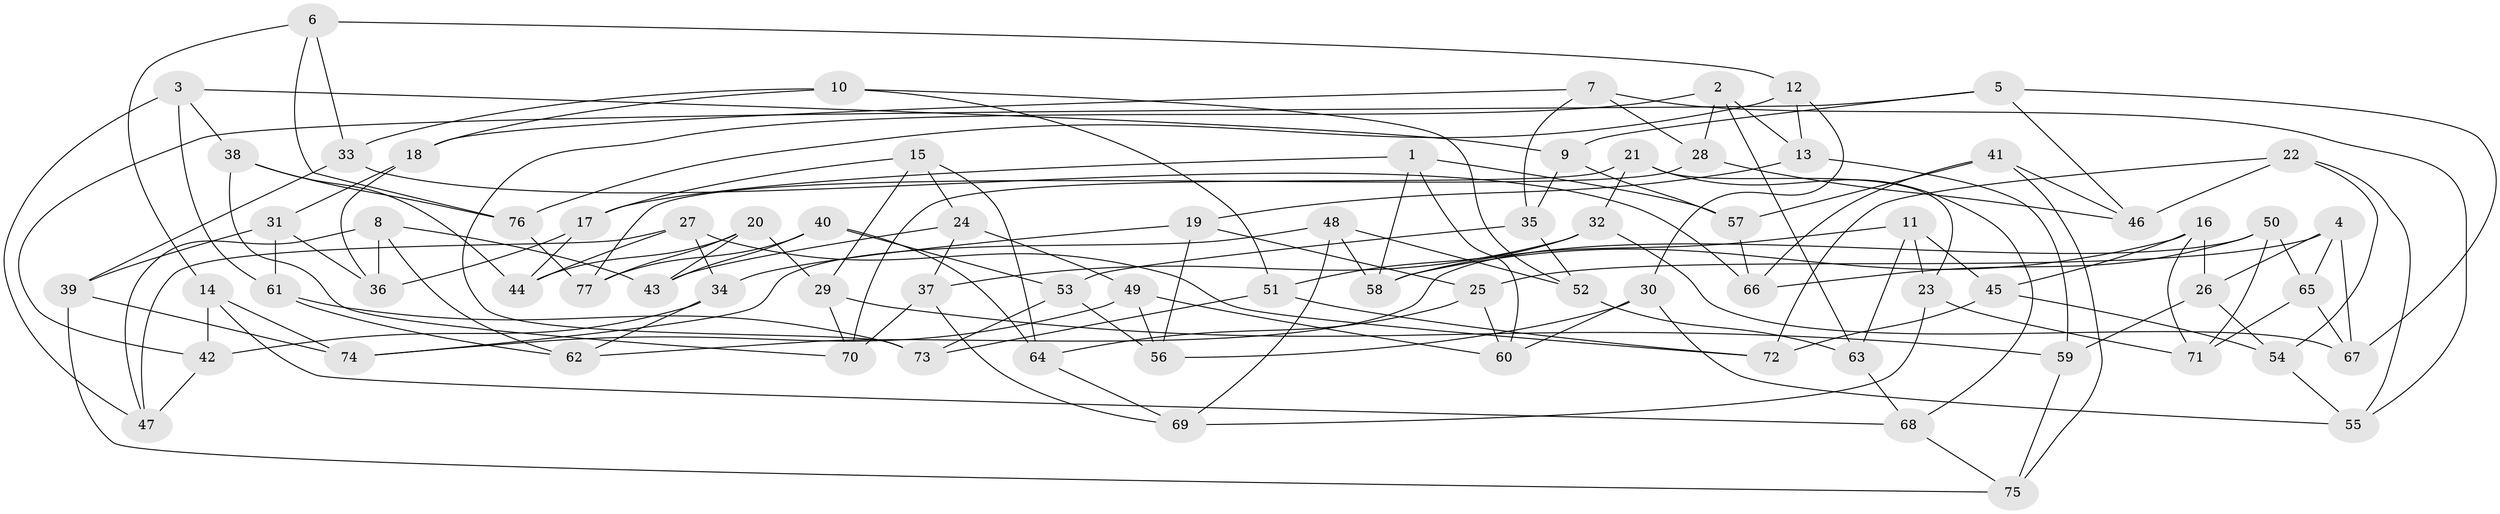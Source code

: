 // coarse degree distribution, {10: 0.037037037037037035, 4: 0.7962962962962963, 7: 0.018518518518518517, 8: 0.05555555555555555, 3: 0.09259259259259259}
// Generated by graph-tools (version 1.1) at 2025/53/03/04/25 22:53:38]
// undirected, 77 vertices, 154 edges
graph export_dot {
  node [color=gray90,style=filled];
  1;
  2;
  3;
  4;
  5;
  6;
  7;
  8;
  9;
  10;
  11;
  12;
  13;
  14;
  15;
  16;
  17;
  18;
  19;
  20;
  21;
  22;
  23;
  24;
  25;
  26;
  27;
  28;
  29;
  30;
  31;
  32;
  33;
  34;
  35;
  36;
  37;
  38;
  39;
  40;
  41;
  42;
  43;
  44;
  45;
  46;
  47;
  48;
  49;
  50;
  51;
  52;
  53;
  54;
  55;
  56;
  57;
  58;
  59;
  60;
  61;
  62;
  63;
  64;
  65;
  66;
  67;
  68;
  69;
  70;
  71;
  72;
  73;
  74;
  75;
  76;
  77;
  1 -- 60;
  1 -- 58;
  1 -- 57;
  1 -- 17;
  2 -- 63;
  2 -- 13;
  2 -- 28;
  2 -- 73;
  3 -- 47;
  3 -- 9;
  3 -- 61;
  3 -- 38;
  4 -- 67;
  4 -- 25;
  4 -- 65;
  4 -- 26;
  5 -- 46;
  5 -- 67;
  5 -- 42;
  5 -- 9;
  6 -- 76;
  6 -- 33;
  6 -- 12;
  6 -- 14;
  7 -- 28;
  7 -- 18;
  7 -- 55;
  7 -- 35;
  8 -- 62;
  8 -- 36;
  8 -- 47;
  8 -- 43;
  9 -- 35;
  9 -- 57;
  10 -- 51;
  10 -- 18;
  10 -- 52;
  10 -- 33;
  11 -- 23;
  11 -- 58;
  11 -- 63;
  11 -- 45;
  12 -- 13;
  12 -- 76;
  12 -- 30;
  13 -- 19;
  13 -- 59;
  14 -- 68;
  14 -- 42;
  14 -- 74;
  15 -- 17;
  15 -- 29;
  15 -- 24;
  15 -- 64;
  16 -- 26;
  16 -- 58;
  16 -- 71;
  16 -- 45;
  17 -- 44;
  17 -- 36;
  18 -- 31;
  18 -- 36;
  19 -- 34;
  19 -- 56;
  19 -- 25;
  20 -- 43;
  20 -- 29;
  20 -- 44;
  20 -- 77;
  21 -- 32;
  21 -- 70;
  21 -- 23;
  21 -- 68;
  22 -- 55;
  22 -- 46;
  22 -- 72;
  22 -- 54;
  23 -- 71;
  23 -- 69;
  24 -- 49;
  24 -- 43;
  24 -- 37;
  25 -- 64;
  25 -- 60;
  26 -- 54;
  26 -- 59;
  27 -- 44;
  27 -- 72;
  27 -- 34;
  27 -- 47;
  28 -- 46;
  28 -- 77;
  29 -- 70;
  29 -- 59;
  30 -- 56;
  30 -- 60;
  30 -- 55;
  31 -- 61;
  31 -- 39;
  31 -- 36;
  32 -- 51;
  32 -- 67;
  32 -- 37;
  33 -- 39;
  33 -- 66;
  34 -- 42;
  34 -- 62;
  35 -- 53;
  35 -- 52;
  37 -- 69;
  37 -- 70;
  38 -- 44;
  38 -- 70;
  38 -- 76;
  39 -- 75;
  39 -- 74;
  40 -- 77;
  40 -- 53;
  40 -- 64;
  40 -- 43;
  41 -- 46;
  41 -- 57;
  41 -- 75;
  41 -- 66;
  42 -- 47;
  45 -- 72;
  45 -- 54;
  48 -- 69;
  48 -- 74;
  48 -- 58;
  48 -- 52;
  49 -- 60;
  49 -- 56;
  49 -- 74;
  50 -- 71;
  50 -- 65;
  50 -- 66;
  50 -- 62;
  51 -- 72;
  51 -- 73;
  52 -- 63;
  53 -- 73;
  53 -- 56;
  54 -- 55;
  57 -- 66;
  59 -- 75;
  61 -- 73;
  61 -- 62;
  63 -- 68;
  64 -- 69;
  65 -- 71;
  65 -- 67;
  68 -- 75;
  76 -- 77;
}
